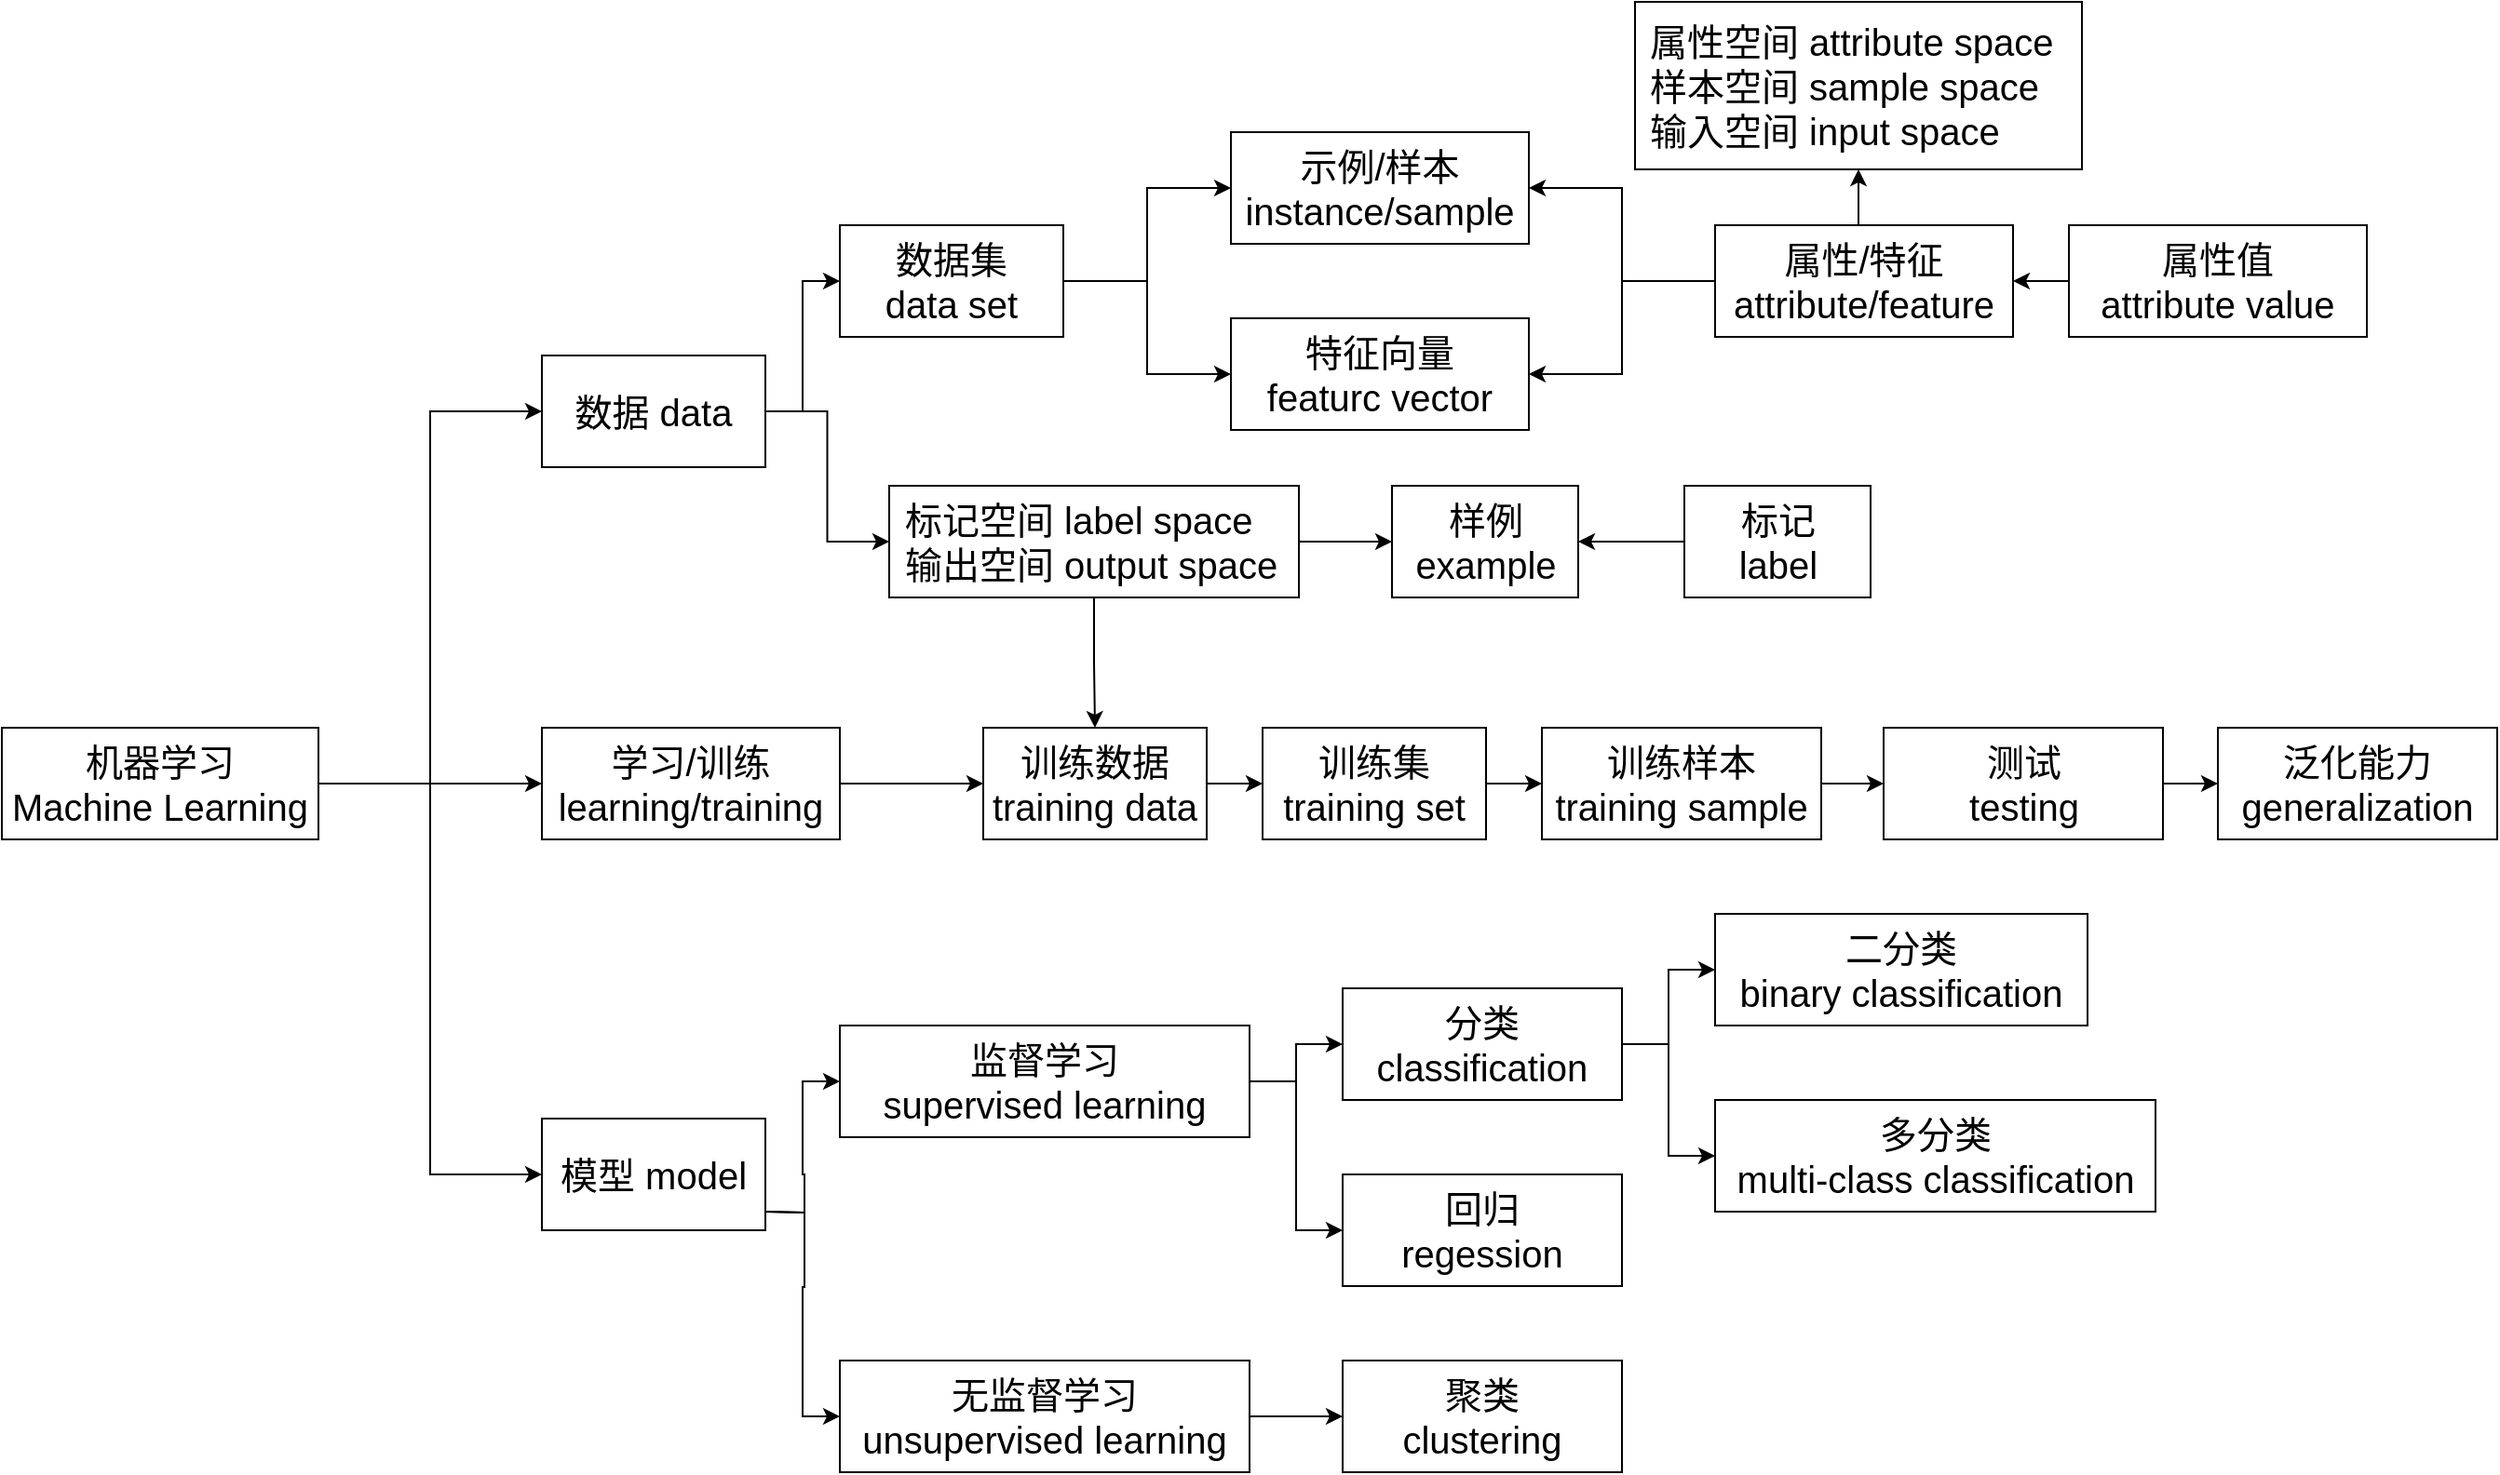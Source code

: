 <mxfile version="21.6.1" type="device">
  <diagram name="第 1 页" id="C4DgJA0UJ3P6el7yruLH">
    <mxGraphModel dx="2417" dy="1175" grid="1" gridSize="10" guides="1" tooltips="1" connect="1" arrows="1" fold="1" page="1" pageScale="1" pageWidth="827" pageHeight="1169" math="0" shadow="0">
      <root>
        <mxCell id="0" />
        <mxCell id="1" parent="0" />
        <mxCell id="5cwnpL39wFXMUqCJM5Br-59" style="edgeStyle=orthogonalEdgeStyle;rounded=0;orthogonalLoop=1;jettySize=auto;html=1;exitX=1;exitY=0.5;exitDx=0;exitDy=0;entryX=0;entryY=0.5;entryDx=0;entryDy=0;" edge="1" parent="1" source="5cwnpL39wFXMUqCJM5Br-1" target="5cwnpL39wFXMUqCJM5Br-2">
          <mxGeometry relative="1" as="geometry" />
        </mxCell>
        <mxCell id="5cwnpL39wFXMUqCJM5Br-60" style="edgeStyle=orthogonalEdgeStyle;rounded=0;orthogonalLoop=1;jettySize=auto;html=1;exitX=1;exitY=0.5;exitDx=0;exitDy=0;entryX=0;entryY=0.5;entryDx=0;entryDy=0;" edge="1" parent="1" source="5cwnpL39wFXMUqCJM5Br-1" target="5cwnpL39wFXMUqCJM5Br-32">
          <mxGeometry relative="1" as="geometry" />
        </mxCell>
        <mxCell id="5cwnpL39wFXMUqCJM5Br-61" style="edgeStyle=orthogonalEdgeStyle;rounded=0;orthogonalLoop=1;jettySize=auto;html=1;exitX=1;exitY=0.5;exitDx=0;exitDy=0;entryX=0;entryY=0.5;entryDx=0;entryDy=0;" edge="1" parent="1" source="5cwnpL39wFXMUqCJM5Br-1" target="5cwnpL39wFXMUqCJM5Br-3">
          <mxGeometry relative="1" as="geometry" />
        </mxCell>
        <mxCell id="5cwnpL39wFXMUqCJM5Br-1" value="机器学习&lt;br&gt;Machine Learning" style="whiteSpace=wrap;html=1;fontSize=20;" vertex="1" parent="1">
          <mxGeometry x="-50" y="470" width="170" height="60" as="geometry" />
        </mxCell>
        <mxCell id="5cwnpL39wFXMUqCJM5Br-16" style="edgeStyle=orthogonalEdgeStyle;rounded=0;orthogonalLoop=1;jettySize=auto;html=1;exitX=1;exitY=0.5;exitDx=0;exitDy=0;entryX=0;entryY=0.5;entryDx=0;entryDy=0;fontSize=20;" edge="1" parent="1" source="5cwnpL39wFXMUqCJM5Br-2" target="5cwnpL39wFXMUqCJM5Br-7">
          <mxGeometry relative="1" as="geometry" />
        </mxCell>
        <mxCell id="5cwnpL39wFXMUqCJM5Br-43" style="edgeStyle=orthogonalEdgeStyle;rounded=0;orthogonalLoop=1;jettySize=auto;html=1;exitX=1;exitY=0.5;exitDx=0;exitDy=0;entryX=0;entryY=0.5;entryDx=0;entryDy=0;" edge="1" parent="1" source="5cwnpL39wFXMUqCJM5Br-2" target="5cwnpL39wFXMUqCJM5Br-36">
          <mxGeometry relative="1" as="geometry" />
        </mxCell>
        <mxCell id="5cwnpL39wFXMUqCJM5Br-2" value="数据 data" style="whiteSpace=wrap;html=1;fontSize=20;" vertex="1" parent="1">
          <mxGeometry x="240" y="270" width="120" height="60" as="geometry" />
        </mxCell>
        <mxCell id="5cwnpL39wFXMUqCJM5Br-47" style="edgeStyle=orthogonalEdgeStyle;rounded=0;orthogonalLoop=1;jettySize=auto;html=1;exitX=1;exitY=0.5;exitDx=0;exitDy=0;entryX=0;entryY=0.5;entryDx=0;entryDy=0;" edge="1" parent="1" target="5cwnpL39wFXMUqCJM5Br-45">
          <mxGeometry relative="1" as="geometry">
            <mxPoint x="360" y="730" as="sourcePoint" />
          </mxGeometry>
        </mxCell>
        <mxCell id="5cwnpL39wFXMUqCJM5Br-48" style="edgeStyle=orthogonalEdgeStyle;rounded=0;orthogonalLoop=1;jettySize=auto;html=1;exitX=1;exitY=0.5;exitDx=0;exitDy=0;entryX=0;entryY=0.5;entryDx=0;entryDy=0;" edge="1" parent="1" target="5cwnpL39wFXMUqCJM5Br-46">
          <mxGeometry relative="1" as="geometry">
            <mxPoint x="360" y="730" as="sourcePoint" />
          </mxGeometry>
        </mxCell>
        <mxCell id="5cwnpL39wFXMUqCJM5Br-3" value="模型 model" style="whiteSpace=wrap;html=1;fontSize=20;" vertex="1" parent="1">
          <mxGeometry x="240" y="680" width="120" height="60" as="geometry" />
        </mxCell>
        <mxCell id="5cwnpL39wFXMUqCJM5Br-17" style="edgeStyle=orthogonalEdgeStyle;rounded=0;orthogonalLoop=1;jettySize=auto;html=1;exitX=1;exitY=0.5;exitDx=0;exitDy=0;entryX=0;entryY=0.5;entryDx=0;entryDy=0;fontSize=20;" edge="1" parent="1" source="5cwnpL39wFXMUqCJM5Br-7" target="5cwnpL39wFXMUqCJM5Br-8">
          <mxGeometry relative="1" as="geometry" />
        </mxCell>
        <mxCell id="5cwnpL39wFXMUqCJM5Br-18" style="edgeStyle=orthogonalEdgeStyle;rounded=0;orthogonalLoop=1;jettySize=auto;html=1;exitX=1;exitY=0.5;exitDx=0;exitDy=0;entryX=0;entryY=0.5;entryDx=0;entryDy=0;fontSize=20;" edge="1" parent="1" source="5cwnpL39wFXMUqCJM5Br-7" target="5cwnpL39wFXMUqCJM5Br-9">
          <mxGeometry relative="1" as="geometry" />
        </mxCell>
        <mxCell id="5cwnpL39wFXMUqCJM5Br-7" value="数据集&lt;br&gt;data set" style="whiteSpace=wrap;html=1;fontSize=20;" vertex="1" parent="1">
          <mxGeometry x="400" y="200" width="120" height="60" as="geometry" />
        </mxCell>
        <mxCell id="5cwnpL39wFXMUqCJM5Br-8" value="示例/样本&lt;br&gt;instance/sample" style="whiteSpace=wrap;html=1;fontSize=20;" vertex="1" parent="1">
          <mxGeometry x="610" y="150" width="160" height="60" as="geometry" />
        </mxCell>
        <mxCell id="5cwnpL39wFXMUqCJM5Br-9" value="特征向量&lt;br&gt;featurc vector" style="whiteSpace=wrap;html=1;fontSize=20;" vertex="1" parent="1">
          <mxGeometry x="610" y="250" width="160" height="60" as="geometry" />
        </mxCell>
        <mxCell id="5cwnpL39wFXMUqCJM5Br-21" style="edgeStyle=orthogonalEdgeStyle;rounded=0;orthogonalLoop=1;jettySize=auto;html=1;exitX=0;exitY=0.5;exitDx=0;exitDy=0;entryX=1;entryY=0.5;entryDx=0;entryDy=0;fontSize=20;" edge="1" parent="1" source="5cwnpL39wFXMUqCJM5Br-11" target="5cwnpL39wFXMUqCJM5Br-8">
          <mxGeometry relative="1" as="geometry" />
        </mxCell>
        <mxCell id="5cwnpL39wFXMUqCJM5Br-22" style="edgeStyle=orthogonalEdgeStyle;rounded=0;orthogonalLoop=1;jettySize=auto;html=1;exitX=0;exitY=0.5;exitDx=0;exitDy=0;entryX=1;entryY=0.5;entryDx=0;entryDy=0;fontSize=20;" edge="1" parent="1" source="5cwnpL39wFXMUqCJM5Br-11" target="5cwnpL39wFXMUqCJM5Br-9">
          <mxGeometry relative="1" as="geometry" />
        </mxCell>
        <mxCell id="5cwnpL39wFXMUqCJM5Br-34" style="edgeStyle=orthogonalEdgeStyle;rounded=0;orthogonalLoop=1;jettySize=auto;html=1;exitX=0.5;exitY=0;exitDx=0;exitDy=0;entryX=0.5;entryY=1;entryDx=0;entryDy=0;" edge="1" parent="1" source="5cwnpL39wFXMUqCJM5Br-11" target="5cwnpL39wFXMUqCJM5Br-14">
          <mxGeometry relative="1" as="geometry" />
        </mxCell>
        <mxCell id="5cwnpL39wFXMUqCJM5Br-11" value="属性/特征&lt;br&gt;attribute/feature" style="whiteSpace=wrap;html=1;fontSize=20;" vertex="1" parent="1">
          <mxGeometry x="870" y="200" width="160" height="60" as="geometry" />
        </mxCell>
        <mxCell id="5cwnpL39wFXMUqCJM5Br-20" style="edgeStyle=orthogonalEdgeStyle;rounded=0;orthogonalLoop=1;jettySize=auto;html=1;exitX=0;exitY=0.5;exitDx=0;exitDy=0;fontSize=20;" edge="1" parent="1" source="5cwnpL39wFXMUqCJM5Br-12" target="5cwnpL39wFXMUqCJM5Br-11">
          <mxGeometry relative="1" as="geometry" />
        </mxCell>
        <mxCell id="5cwnpL39wFXMUqCJM5Br-12" value="属性值&lt;br&gt;attribute value" style="whiteSpace=wrap;html=1;fontSize=20;" vertex="1" parent="1">
          <mxGeometry x="1060" y="200" width="160" height="60" as="geometry" />
        </mxCell>
        <mxCell id="5cwnpL39wFXMUqCJM5Br-14" value="属性空间 attribute space&lt;br style=&quot;font-size: 20px;&quot;&gt;样本空间 sample space&lt;br style=&quot;font-size: 20px;&quot;&gt;&lt;div style=&quot;&quot;&gt;&lt;span style=&quot;background-color: initial;&quot;&gt;输入空间 input space&lt;/span&gt;&lt;/div&gt;" style="whiteSpace=wrap;html=1;fontSize=20;align=left;spacingLeft=6;" vertex="1" parent="1">
          <mxGeometry x="827" y="80" width="240" height="90" as="geometry" />
        </mxCell>
        <mxCell id="5cwnpL39wFXMUqCJM5Br-29" style="edgeStyle=orthogonalEdgeStyle;rounded=0;orthogonalLoop=1;jettySize=auto;html=1;exitX=1;exitY=0.5;exitDx=0;exitDy=0;entryX=0;entryY=0.5;entryDx=0;entryDy=0;" edge="1" parent="1" source="5cwnpL39wFXMUqCJM5Br-25" target="5cwnpL39wFXMUqCJM5Br-26">
          <mxGeometry relative="1" as="geometry" />
        </mxCell>
        <mxCell id="5cwnpL39wFXMUqCJM5Br-25" value="训练数据&lt;br&gt;training data" style="whiteSpace=wrap;html=1;fontSize=20;" vertex="1" parent="1">
          <mxGeometry x="477" y="470" width="120" height="60" as="geometry" />
        </mxCell>
        <mxCell id="5cwnpL39wFXMUqCJM5Br-30" style="edgeStyle=orthogonalEdgeStyle;rounded=0;orthogonalLoop=1;jettySize=auto;html=1;exitX=1;exitY=0.5;exitDx=0;exitDy=0;" edge="1" parent="1" source="5cwnpL39wFXMUqCJM5Br-26" target="5cwnpL39wFXMUqCJM5Br-27">
          <mxGeometry relative="1" as="geometry" />
        </mxCell>
        <mxCell id="5cwnpL39wFXMUqCJM5Br-26" value="训练集&lt;br&gt;training set" style="whiteSpace=wrap;html=1;fontSize=20;" vertex="1" parent="1">
          <mxGeometry x="627" y="470" width="120" height="60" as="geometry" />
        </mxCell>
        <mxCell id="5cwnpL39wFXMUqCJM5Br-65" style="edgeStyle=orthogonalEdgeStyle;rounded=0;orthogonalLoop=1;jettySize=auto;html=1;exitX=1;exitY=0.5;exitDx=0;exitDy=0;entryX=0;entryY=0.5;entryDx=0;entryDy=0;" edge="1" parent="1" source="5cwnpL39wFXMUqCJM5Br-27" target="5cwnpL39wFXMUqCJM5Br-63">
          <mxGeometry relative="1" as="geometry" />
        </mxCell>
        <mxCell id="5cwnpL39wFXMUqCJM5Br-27" value="训练样本&lt;br&gt;training sample" style="whiteSpace=wrap;html=1;fontSize=20;" vertex="1" parent="1">
          <mxGeometry x="777" y="470" width="150" height="60" as="geometry" />
        </mxCell>
        <mxCell id="5cwnpL39wFXMUqCJM5Br-33" style="edgeStyle=orthogonalEdgeStyle;rounded=0;orthogonalLoop=1;jettySize=auto;html=1;exitX=1;exitY=0.5;exitDx=0;exitDy=0;entryX=0;entryY=0.5;entryDx=0;entryDy=0;" edge="1" parent="1" source="5cwnpL39wFXMUqCJM5Br-32" target="5cwnpL39wFXMUqCJM5Br-25">
          <mxGeometry relative="1" as="geometry" />
        </mxCell>
        <mxCell id="5cwnpL39wFXMUqCJM5Br-32" value="学习/训练&lt;br style=&quot;border-color: var(--border-color);&quot;&gt;&lt;span style=&quot;&quot;&gt;learning/training&lt;/span&gt;" style="whiteSpace=wrap;html=1;fontSize=20;" vertex="1" parent="1">
          <mxGeometry x="240" y="470" width="160" height="60" as="geometry" />
        </mxCell>
        <mxCell id="5cwnpL39wFXMUqCJM5Br-40" style="edgeStyle=orthogonalEdgeStyle;rounded=0;orthogonalLoop=1;jettySize=auto;html=1;exitX=1;exitY=0.5;exitDx=0;exitDy=0;entryX=0;entryY=0.5;entryDx=0;entryDy=0;" edge="1" parent="1" source="5cwnpL39wFXMUqCJM5Br-36" target="5cwnpL39wFXMUqCJM5Br-38">
          <mxGeometry relative="1" as="geometry" />
        </mxCell>
        <mxCell id="5cwnpL39wFXMUqCJM5Br-44" style="edgeStyle=orthogonalEdgeStyle;rounded=0;orthogonalLoop=1;jettySize=auto;html=1;exitX=0.5;exitY=1;exitDx=0;exitDy=0;entryX=0.5;entryY=0;entryDx=0;entryDy=0;" edge="1" parent="1" source="5cwnpL39wFXMUqCJM5Br-36" target="5cwnpL39wFXMUqCJM5Br-25">
          <mxGeometry relative="1" as="geometry" />
        </mxCell>
        <mxCell id="5cwnpL39wFXMUqCJM5Br-36" value="标记空间 label space&lt;br&gt;输出空间 output space" style="whiteSpace=wrap;html=1;fontSize=20;align=left;spacingLeft=6;" vertex="1" parent="1">
          <mxGeometry x="426.5" y="340" width="220" height="60" as="geometry" />
        </mxCell>
        <mxCell id="5cwnpL39wFXMUqCJM5Br-38" value="样例&lt;br&gt;example" style="whiteSpace=wrap;html=1;fontSize=20;" vertex="1" parent="1">
          <mxGeometry x="696.5" y="340" width="100" height="60" as="geometry" />
        </mxCell>
        <mxCell id="5cwnpL39wFXMUqCJM5Br-42" style="edgeStyle=orthogonalEdgeStyle;rounded=0;orthogonalLoop=1;jettySize=auto;html=1;exitX=0;exitY=0.5;exitDx=0;exitDy=0;entryX=1;entryY=0.5;entryDx=0;entryDy=0;" edge="1" parent="1" source="5cwnpL39wFXMUqCJM5Br-39" target="5cwnpL39wFXMUqCJM5Br-38">
          <mxGeometry relative="1" as="geometry" />
        </mxCell>
        <mxCell id="5cwnpL39wFXMUqCJM5Br-39" value="标记&lt;br&gt;label" style="whiteSpace=wrap;html=1;fontSize=20;" vertex="1" parent="1">
          <mxGeometry x="853.5" y="340" width="100" height="60" as="geometry" />
        </mxCell>
        <mxCell id="5cwnpL39wFXMUqCJM5Br-53" style="edgeStyle=orthogonalEdgeStyle;rounded=0;orthogonalLoop=1;jettySize=auto;html=1;exitX=1;exitY=0.5;exitDx=0;exitDy=0;entryX=0;entryY=0.5;entryDx=0;entryDy=0;" edge="1" parent="1" source="5cwnpL39wFXMUqCJM5Br-45" target="5cwnpL39wFXMUqCJM5Br-49">
          <mxGeometry relative="1" as="geometry" />
        </mxCell>
        <mxCell id="5cwnpL39wFXMUqCJM5Br-56" style="edgeStyle=orthogonalEdgeStyle;rounded=0;orthogonalLoop=1;jettySize=auto;html=1;exitX=1;exitY=0.5;exitDx=0;exitDy=0;entryX=0;entryY=0.5;entryDx=0;entryDy=0;" edge="1" parent="1" source="5cwnpL39wFXMUqCJM5Br-45" target="5cwnpL39wFXMUqCJM5Br-50">
          <mxGeometry relative="1" as="geometry" />
        </mxCell>
        <mxCell id="5cwnpL39wFXMUqCJM5Br-45" value="监督学习&lt;br&gt;supervised learning" style="whiteSpace=wrap;html=1;fontSize=20;" vertex="1" parent="1">
          <mxGeometry x="400" y="630" width="220" height="60" as="geometry" />
        </mxCell>
        <mxCell id="5cwnpL39wFXMUqCJM5Br-58" style="edgeStyle=orthogonalEdgeStyle;rounded=0;orthogonalLoop=1;jettySize=auto;html=1;exitX=1;exitY=0.5;exitDx=0;exitDy=0;entryX=0;entryY=0.5;entryDx=0;entryDy=0;" edge="1" parent="1" source="5cwnpL39wFXMUqCJM5Br-46" target="5cwnpL39wFXMUqCJM5Br-57">
          <mxGeometry relative="1" as="geometry" />
        </mxCell>
        <mxCell id="5cwnpL39wFXMUqCJM5Br-46" value="无监督学习&lt;br&gt;unsupervised learning" style="whiteSpace=wrap;html=1;fontSize=20;" vertex="1" parent="1">
          <mxGeometry x="400" y="810" width="220" height="60" as="geometry" />
        </mxCell>
        <mxCell id="5cwnpL39wFXMUqCJM5Br-54" style="edgeStyle=orthogonalEdgeStyle;rounded=0;orthogonalLoop=1;jettySize=auto;html=1;exitX=1;exitY=0.5;exitDx=0;exitDy=0;entryX=0;entryY=0.5;entryDx=0;entryDy=0;" edge="1" parent="1" source="5cwnpL39wFXMUqCJM5Br-49" target="5cwnpL39wFXMUqCJM5Br-51">
          <mxGeometry relative="1" as="geometry" />
        </mxCell>
        <mxCell id="5cwnpL39wFXMUqCJM5Br-55" style="edgeStyle=orthogonalEdgeStyle;rounded=0;orthogonalLoop=1;jettySize=auto;html=1;exitX=1;exitY=0.5;exitDx=0;exitDy=0;" edge="1" parent="1" source="5cwnpL39wFXMUqCJM5Br-49" target="5cwnpL39wFXMUqCJM5Br-52">
          <mxGeometry relative="1" as="geometry" />
        </mxCell>
        <mxCell id="5cwnpL39wFXMUqCJM5Br-49" value="分类&lt;br&gt;classification" style="whiteSpace=wrap;html=1;fontSize=20;" vertex="1" parent="1">
          <mxGeometry x="670" y="610" width="150" height="60" as="geometry" />
        </mxCell>
        <mxCell id="5cwnpL39wFXMUqCJM5Br-50" value="回归&lt;br&gt;regession" style="whiteSpace=wrap;html=1;fontSize=20;" vertex="1" parent="1">
          <mxGeometry x="670" y="710" width="150" height="60" as="geometry" />
        </mxCell>
        <mxCell id="5cwnpL39wFXMUqCJM5Br-51" value="二分类&lt;br&gt;binary classification" style="whiteSpace=wrap;html=1;fontSize=20;" vertex="1" parent="1">
          <mxGeometry x="870" y="570" width="200" height="60" as="geometry" />
        </mxCell>
        <mxCell id="5cwnpL39wFXMUqCJM5Br-52" value="多分类&lt;br&gt;multi-class classification" style="whiteSpace=wrap;html=1;fontSize=20;" vertex="1" parent="1">
          <mxGeometry x="870" y="670" width="236.5" height="60" as="geometry" />
        </mxCell>
        <mxCell id="5cwnpL39wFXMUqCJM5Br-57" value="聚类&lt;br&gt;clustering" style="whiteSpace=wrap;html=1;fontSize=20;" vertex="1" parent="1">
          <mxGeometry x="670" y="810" width="150" height="60" as="geometry" />
        </mxCell>
        <mxCell id="5cwnpL39wFXMUqCJM5Br-62" value="泛化能力&lt;br&gt;generalization" style="whiteSpace=wrap;html=1;fontSize=20;" vertex="1" parent="1">
          <mxGeometry x="1140" y="470" width="150" height="60" as="geometry" />
        </mxCell>
        <mxCell id="5cwnpL39wFXMUqCJM5Br-66" style="edgeStyle=orthogonalEdgeStyle;rounded=0;orthogonalLoop=1;jettySize=auto;html=1;exitX=1;exitY=0.5;exitDx=0;exitDy=0;entryX=0;entryY=0.5;entryDx=0;entryDy=0;" edge="1" parent="1" source="5cwnpL39wFXMUqCJM5Br-63" target="5cwnpL39wFXMUqCJM5Br-62">
          <mxGeometry relative="1" as="geometry" />
        </mxCell>
        <mxCell id="5cwnpL39wFXMUqCJM5Br-63" value="测试&lt;br&gt;testing" style="whiteSpace=wrap;html=1;fontSize=20;" vertex="1" parent="1">
          <mxGeometry x="960.5" y="470" width="150" height="60" as="geometry" />
        </mxCell>
      </root>
    </mxGraphModel>
  </diagram>
</mxfile>
